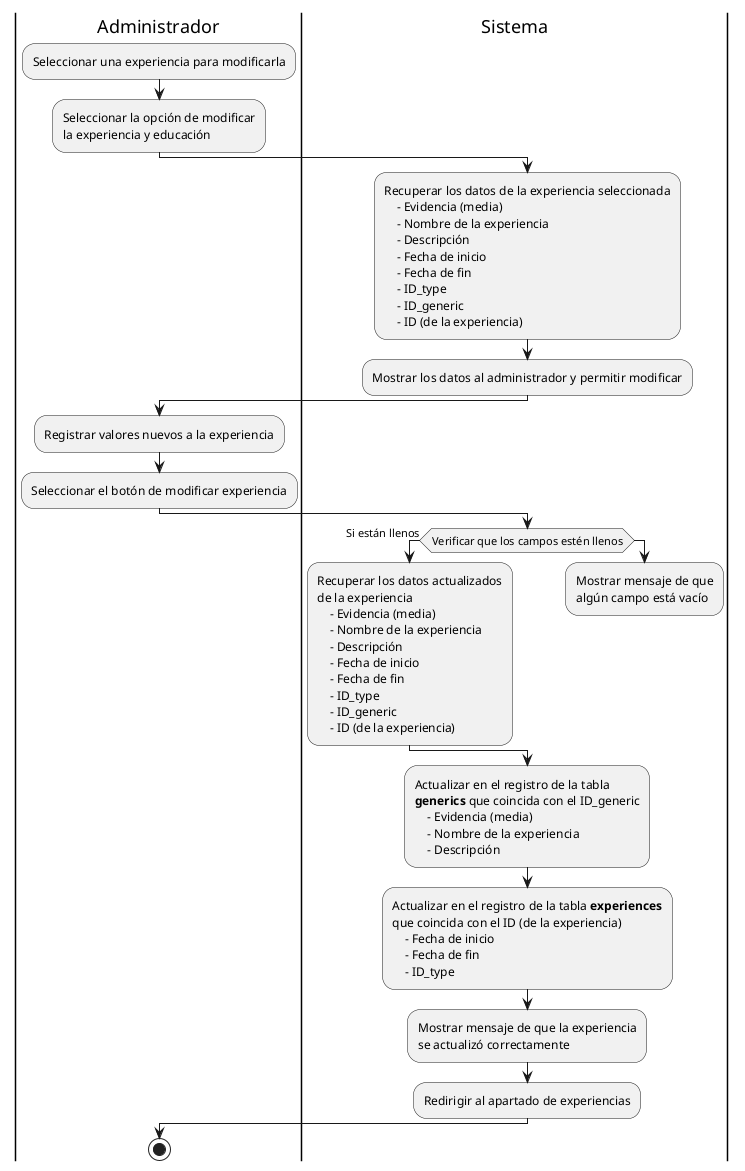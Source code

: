 @startuml

|Administrador|
:Seleccionar una experiencia para modificarla;
:Seleccionar la opción de modificar 
la experiencia y educación;

|Sistema|
:Recuperar los datos de la experiencia seleccionada
    - Evidencia (media)
    - Nombre de la experiencia
    - Descripción
    - Fecha de inicio
    - Fecha de fin
    - ID_type
    - ID_generic
    - ID (de la experiencia);

:Mostrar los datos al administrador y permitir modificar;

|Administrador|
:Registrar valores nuevos a la experiencia;
:Seleccionar el botón de modificar experiencia;

|Sistema|
if (Verificar que los campos estén llenos) then (Si están llenos)
    :Recuperar los datos actualizados 
    de la experiencia
        - Evidencia (media)
        - Nombre de la experiencia
        - Descripción
        - Fecha de inicio
        - Fecha de fin
        - ID_type
        - ID_generic
        - ID (de la experiencia);
else
    :Mostrar mensaje de que 
    algún campo está vacío;
    detach
endif

:Actualizar en el registro de la tabla 
**generics** que coincida con el ID_generic
    - Evidencia (media)
    - Nombre de la experiencia
    - Descripción;
:Actualizar en el registro de la tabla **experiences** 
que coincida con el ID (de la experiencia)
    - Fecha de inicio
    - Fecha de fin
    - ID_type;
:Mostrar mensaje de que la experiencia 
se actualizó correctamente;
:Redirigir al apartado de experiencias;

|Administrador|
stop

@enduml